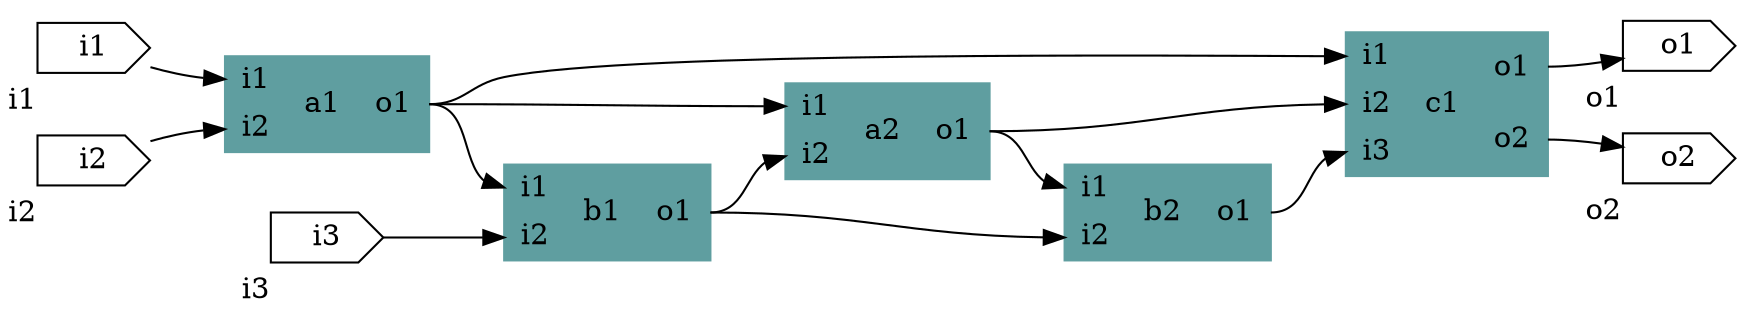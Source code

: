# Test
digraph test_circ {
  graph [rankdir = LR];
  i1[shape=cds,xlabel="i1"]
  i2[shape=cds,xlabel="i2"]
  i3[shape=cds,xlabel="i3"]
  o1[shape=cds,xlabel="o1"]
  o2[shape=cds,xlabel="o2"]
  a1[shape=record; style=filled;color=cadetblue; label="{{<i1>i1|<i2>i2}| a1 |{<o1>o1}}"]
  a2[shape=record; style=filled;color=cadetblue; label="{{<i1>i1|<i2>i2}| a2 |{<o1>o1}}"]
  b1[shape=record; style=filled;color=cadetblue; label="{{<i1>i1|<i2>i2}| b1 |{<o1>o1}}"]
  b2[shape=record; style=filled;color=cadetblue; label="{{<i1>i1|<i2>i2}| b2 |{<o1>o1}}"]
  c1[shape=record; style=filled;color=cadetblue; label="{{<i1>i1|<i2>i2|<i3>i3}| c1 |{<o1>o1|<o2>o2}}"]
  i1 -> a1:i1;
  i2 -> a1:i2;
  i3 -> b1:i2;
  a1:o1 -> b1:i1;
  a1:o1 -> a2:i1;
  a1:o1 -> c1:i1;
  a2:o1 -> b2:i1;
  a2:o1 -> c1:i2;
  b1:o1 -> a2:i2;
  b1:o1 -> b2:i2;
  b2:o1 -> c1:i3;
  c1:o1 -> o1;
  c1:o2 -> o2;
}
